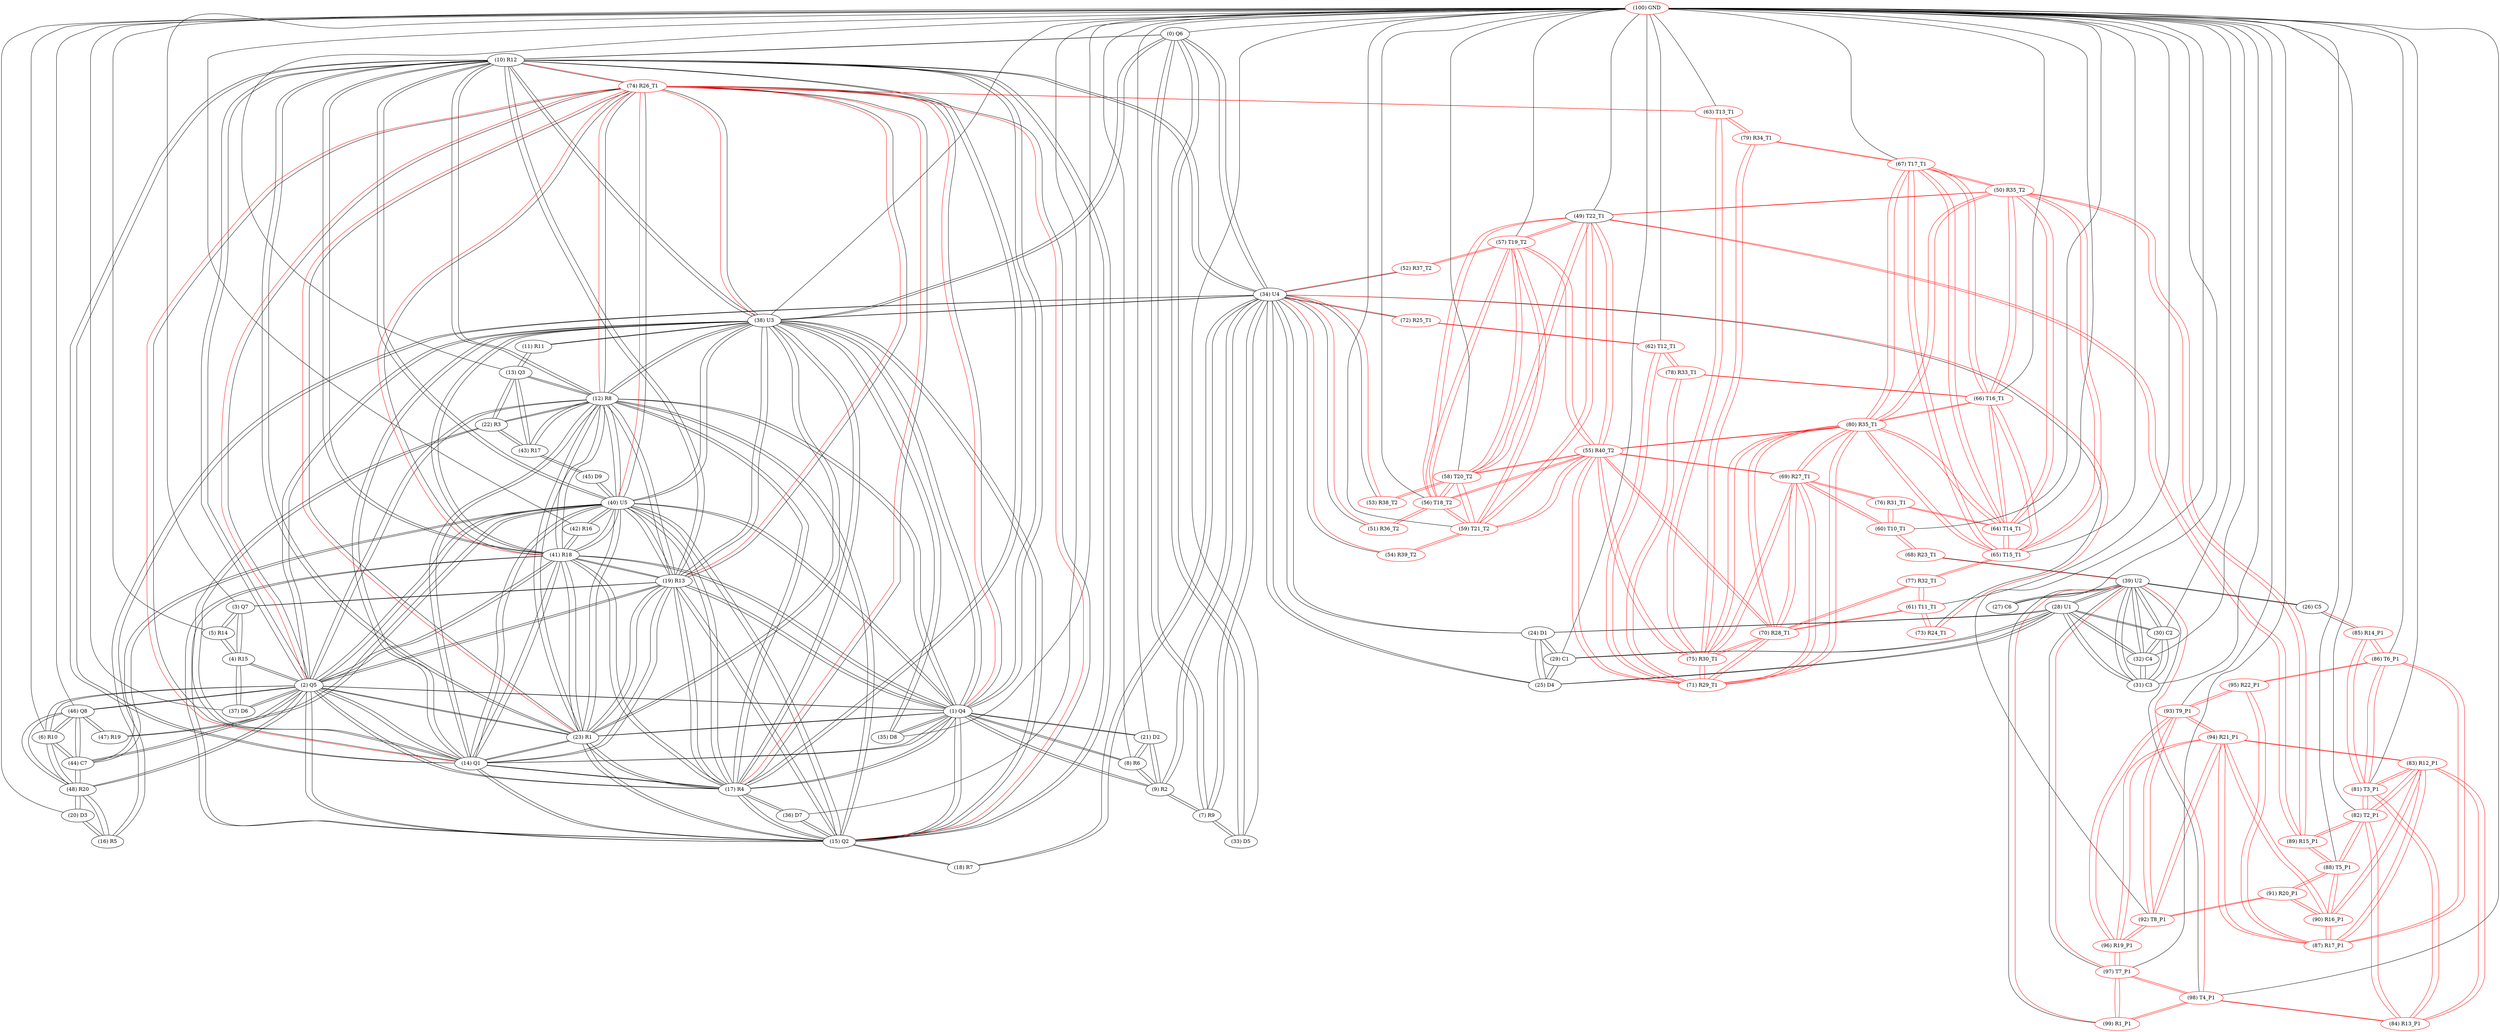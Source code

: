 graph {
	0 [label="(0) Q6"]
	10 [label="(10) R12"]
	34 [label="(34) U4"]
	38 [label="(38) U3"]
	7 [label="(7) R9"]
	33 [label="(33) D5"]
	1 [label="(1) Q4"]
	2 [label="(2) Q5"]
	12 [label="(12) R8"]
	41 [label="(41) R18"]
	40 [label="(40) U5"]
	38 [label="(38) U3"]
	15 [label="(15) Q2"]
	17 [label="(17) R4"]
	14 [label="(14) Q1"]
	23 [label="(23) R1"]
	19 [label="(19) R13"]
	10 [label="(10) R12"]
	74 [label="(74) R26_T1"]
	35 [label="(35) D8"]
	9 [label="(9) R2"]
	8 [label="(8) R6"]
	21 [label="(21) D2"]
	2 [label="(2) Q5"]
	1 [label="(1) Q4"]
	12 [label="(12) R8"]
	41 [label="(41) R18"]
	40 [label="(40) U5"]
	38 [label="(38) U3"]
	15 [label="(15) Q2"]
	17 [label="(17) R4"]
	14 [label="(14) Q1"]
	23 [label="(23) R1"]
	19 [label="(19) R13"]
	10 [label="(10) R12"]
	74 [label="(74) R26_T1"]
	6 [label="(6) R10"]
	48 [label="(48) R20"]
	44 [label="(44) C7"]
	46 [label="(46) Q8"]
	4 [label="(4) R15"]
	37 [label="(37) D6"]
	3 [label="(3) Q7"]
	4 [label="(4) R15"]
	5 [label="(5) R14"]
	19 [label="(19) R13"]
	4 [label="(4) R15"]
	3 [label="(3) Q7"]
	5 [label="(5) R14"]
	2 [label="(2) Q5"]
	37 [label="(37) D6"]
	5 [label="(5) R14"]
	3 [label="(3) Q7"]
	4 [label="(4) R15"]
	6 [label="(6) R10"]
	2 [label="(2) Q5"]
	48 [label="(48) R20"]
	44 [label="(44) C7"]
	46 [label="(46) Q8"]
	7 [label="(7) R9"]
	34 [label="(34) U4"]
	9 [label="(9) R2"]
	0 [label="(0) Q6"]
	33 [label="(33) D5"]
	8 [label="(8) R6"]
	1 [label="(1) Q4"]
	9 [label="(9) R2"]
	21 [label="(21) D2"]
	9 [label="(9) R2"]
	34 [label="(34) U4"]
	7 [label="(7) R9"]
	1 [label="(1) Q4"]
	8 [label="(8) R6"]
	21 [label="(21) D2"]
	10 [label="(10) R12"]
	2 [label="(2) Q5"]
	1 [label="(1) Q4"]
	12 [label="(12) R8"]
	41 [label="(41) R18"]
	40 [label="(40) U5"]
	38 [label="(38) U3"]
	15 [label="(15) Q2"]
	17 [label="(17) R4"]
	14 [label="(14) Q1"]
	23 [label="(23) R1"]
	19 [label="(19) R13"]
	74 [label="(74) R26_T1"]
	0 [label="(0) Q6"]
	34 [label="(34) U4"]
	11 [label="(11) R11"]
	38 [label="(38) U3"]
	13 [label="(13) Q3"]
	12 [label="(12) R8"]
	2 [label="(2) Q5"]
	1 [label="(1) Q4"]
	41 [label="(41) R18"]
	40 [label="(40) U5"]
	38 [label="(38) U3"]
	15 [label="(15) Q2"]
	17 [label="(17) R4"]
	14 [label="(14) Q1"]
	23 [label="(23) R1"]
	19 [label="(19) R13"]
	10 [label="(10) R12"]
	74 [label="(74) R26_T1"]
	13 [label="(13) Q3"]
	43 [label="(43) R17"]
	22 [label="(22) R3"]
	13 [label="(13) Q3"]
	12 [label="(12) R8"]
	43 [label="(43) R17"]
	22 [label="(22) R3"]
	11 [label="(11) R11"]
	14 [label="(14) Q1"]
	2 [label="(2) Q5"]
	1 [label="(1) Q4"]
	12 [label="(12) R8"]
	41 [label="(41) R18"]
	40 [label="(40) U5"]
	38 [label="(38) U3"]
	15 [label="(15) Q2"]
	17 [label="(17) R4"]
	23 [label="(23) R1"]
	19 [label="(19) R13"]
	10 [label="(10) R12"]
	74 [label="(74) R26_T1"]
	22 [label="(22) R3"]
	15 [label="(15) Q2"]
	2 [label="(2) Q5"]
	1 [label="(1) Q4"]
	12 [label="(12) R8"]
	41 [label="(41) R18"]
	40 [label="(40) U5"]
	38 [label="(38) U3"]
	17 [label="(17) R4"]
	14 [label="(14) Q1"]
	23 [label="(23) R1"]
	19 [label="(19) R13"]
	10 [label="(10) R12"]
	74 [label="(74) R26_T1"]
	36 [label="(36) D7"]
	18 [label="(18) R7"]
	16 [label="(16) R5"]
	34 [label="(34) U4"]
	48 [label="(48) R20"]
	20 [label="(20) D3"]
	17 [label="(17) R4"]
	2 [label="(2) Q5"]
	1 [label="(1) Q4"]
	12 [label="(12) R8"]
	41 [label="(41) R18"]
	40 [label="(40) U5"]
	38 [label="(38) U3"]
	15 [label="(15) Q2"]
	14 [label="(14) Q1"]
	23 [label="(23) R1"]
	19 [label="(19) R13"]
	10 [label="(10) R12"]
	74 [label="(74) R26_T1"]
	36 [label="(36) D7"]
	18 [label="(18) R7"]
	34 [label="(34) U4"]
	15 [label="(15) Q2"]
	19 [label="(19) R13"]
	2 [label="(2) Q5"]
	1 [label="(1) Q4"]
	12 [label="(12) R8"]
	41 [label="(41) R18"]
	40 [label="(40) U5"]
	38 [label="(38) U3"]
	15 [label="(15) Q2"]
	17 [label="(17) R4"]
	14 [label="(14) Q1"]
	23 [label="(23) R1"]
	10 [label="(10) R12"]
	74 [label="(74) R26_T1"]
	3 [label="(3) Q7"]
	20 [label="(20) D3"]
	48 [label="(48) R20"]
	16 [label="(16) R5"]
	21 [label="(21) D2"]
	1 [label="(1) Q4"]
	9 [label="(9) R2"]
	8 [label="(8) R6"]
	22 [label="(22) R3"]
	14 [label="(14) Q1"]
	12 [label="(12) R8"]
	13 [label="(13) Q3"]
	43 [label="(43) R17"]
	23 [label="(23) R1"]
	2 [label="(2) Q5"]
	1 [label="(1) Q4"]
	12 [label="(12) R8"]
	41 [label="(41) R18"]
	40 [label="(40) U5"]
	38 [label="(38) U3"]
	15 [label="(15) Q2"]
	17 [label="(17) R4"]
	14 [label="(14) Q1"]
	19 [label="(19) R13"]
	10 [label="(10) R12"]
	74 [label="(74) R26_T1"]
	24 [label="(24) D1"]
	34 [label="(34) U4"]
	25 [label="(25) D4"]
	28 [label="(28) U1"]
	29 [label="(29) C1"]
	25 [label="(25) D4"]
	34 [label="(34) U4"]
	24 [label="(24) D1"]
	28 [label="(28) U1"]
	29 [label="(29) C1"]
	26 [label="(26) C5"]
	85 [label="(85) R14_P1"]
	39 [label="(39) U2"]
	27 [label="(27) C6"]
	39 [label="(39) U2"]
	28 [label="(28) U1"]
	39 [label="(39) U2"]
	31 [label="(31) C3"]
	32 [label="(32) C4"]
	30 [label="(30) C2"]
	24 [label="(24) D1"]
	25 [label="(25) D4"]
	29 [label="(29) C1"]
	29 [label="(29) C1"]
	24 [label="(24) D1"]
	25 [label="(25) D4"]
	28 [label="(28) U1"]
	30 [label="(30) C2"]
	39 [label="(39) U2"]
	28 [label="(28) U1"]
	31 [label="(31) C3"]
	32 [label="(32) C4"]
	31 [label="(31) C3"]
	39 [label="(39) U2"]
	28 [label="(28) U1"]
	32 [label="(32) C4"]
	30 [label="(30) C2"]
	32 [label="(32) C4"]
	39 [label="(39) U2"]
	28 [label="(28) U1"]
	31 [label="(31) C3"]
	30 [label="(30) C2"]
	33 [label="(33) D5"]
	0 [label="(0) Q6"]
	7 [label="(7) R9"]
	34 [label="(34) U4"]
	18 [label="(18) R7"]
	0 [label="(0) Q6"]
	10 [label="(10) R12"]
	38 [label="(38) U3"]
	24 [label="(24) D1"]
	52 [label="(52) R37_T2"]
	53 [label="(53) R38_T2"]
	54 [label="(54) R39_T2"]
	73 [label="(73) R24_T1"]
	51 [label="(51) R36_T2"]
	72 [label="(72) R25_T1"]
	16 [label="(16) R5"]
	7 [label="(7) R9"]
	9 [label="(9) R2"]
	25 [label="(25) D4"]
	35 [label="(35) D8"]
	1 [label="(1) Q4"]
	38 [label="(38) U3"]
	36 [label="(36) D7"]
	17 [label="(17) R4"]
	15 [label="(15) Q2"]
	37 [label="(37) D6"]
	4 [label="(4) R15"]
	2 [label="(2) Q5"]
	38 [label="(38) U3"]
	2 [label="(2) Q5"]
	1 [label="(1) Q4"]
	12 [label="(12) R8"]
	41 [label="(41) R18"]
	40 [label="(40) U5"]
	15 [label="(15) Q2"]
	17 [label="(17) R4"]
	14 [label="(14) Q1"]
	23 [label="(23) R1"]
	19 [label="(19) R13"]
	10 [label="(10) R12"]
	74 [label="(74) R26_T1"]
	0 [label="(0) Q6"]
	34 [label="(34) U4"]
	35 [label="(35) D8"]
	11 [label="(11) R11"]
	39 [label="(39) U2"]
	28 [label="(28) U1"]
	31 [label="(31) C3"]
	32 [label="(32) C4"]
	30 [label="(30) C2"]
	68 [label="(68) R23_T1"]
	27 [label="(27) C6"]
	26 [label="(26) C5"]
	99 [label="(99) R1_P1"]
	98 [label="(98) T4_P1"]
	97 [label="(97) T7_P1"]
	40 [label="(40) U5"]
	2 [label="(2) Q5"]
	1 [label="(1) Q4"]
	12 [label="(12) R8"]
	41 [label="(41) R18"]
	38 [label="(38) U3"]
	15 [label="(15) Q2"]
	17 [label="(17) R4"]
	14 [label="(14) Q1"]
	23 [label="(23) R1"]
	19 [label="(19) R13"]
	10 [label="(10) R12"]
	74 [label="(74) R26_T1"]
	47 [label="(47) R19"]
	44 [label="(44) C7"]
	42 [label="(42) R16"]
	45 [label="(45) D9"]
	41 [label="(41) R18"]
	2 [label="(2) Q5"]
	1 [label="(1) Q4"]
	12 [label="(12) R8"]
	40 [label="(40) U5"]
	38 [label="(38) U3"]
	15 [label="(15) Q2"]
	17 [label="(17) R4"]
	14 [label="(14) Q1"]
	23 [label="(23) R1"]
	19 [label="(19) R13"]
	10 [label="(10) R12"]
	74 [label="(74) R26_T1"]
	42 [label="(42) R16"]
	42 [label="(42) R16"]
	41 [label="(41) R18"]
	40 [label="(40) U5"]
	43 [label="(43) R17"]
	45 [label="(45) D9"]
	12 [label="(12) R8"]
	13 [label="(13) Q3"]
	22 [label="(22) R3"]
	44 [label="(44) C7"]
	40 [label="(40) U5"]
	6 [label="(6) R10"]
	2 [label="(2) Q5"]
	48 [label="(48) R20"]
	46 [label="(46) Q8"]
	45 [label="(45) D9"]
	43 [label="(43) R17"]
	40 [label="(40) U5"]
	46 [label="(46) Q8"]
	47 [label="(47) R19"]
	6 [label="(6) R10"]
	2 [label="(2) Q5"]
	48 [label="(48) R20"]
	44 [label="(44) C7"]
	47 [label="(47) R19"]
	40 [label="(40) U5"]
	46 [label="(46) Q8"]
	48 [label="(48) R20"]
	6 [label="(6) R10"]
	2 [label="(2) Q5"]
	44 [label="(44) C7"]
	46 [label="(46) Q8"]
	20 [label="(20) D3"]
	16 [label="(16) R5"]
	49 [label="(49) T22_T1"]
	57 [label="(57) T19_T2"]
	58 [label="(58) T20_T2"]
	59 [label="(59) T21_T2"]
	56 [label="(56) T18_T2"]
	55 [label="(55) R40_T2"]
	89 [label="(89) R15_P1"]
	50 [label="(50) R35_T2"]
	50 [label="(50) R35_T2" color=red]
	65 [label="(65) T15_T1"]
	66 [label="(66) T16_T1"]
	64 [label="(64) T14_T1"]
	67 [label="(67) T17_T1"]
	80 [label="(80) R35_T1"]
	89 [label="(89) R15_P1"]
	49 [label="(49) T22_T1"]
	51 [label="(51) R36_T2" color=red]
	34 [label="(34) U4"]
	56 [label="(56) T18_T2"]
	52 [label="(52) R37_T2" color=red]
	34 [label="(34) U4"]
	57 [label="(57) T19_T2"]
	53 [label="(53) R38_T2" color=red]
	34 [label="(34) U4"]
	58 [label="(58) T20_T2"]
	54 [label="(54) R39_T2" color=red]
	34 [label="(34) U4"]
	59 [label="(59) T21_T2"]
	55 [label="(55) R40_T2" color=red]
	57 [label="(57) T19_T2"]
	58 [label="(58) T20_T2"]
	59 [label="(59) T21_T2"]
	49 [label="(49) T22_T1"]
	56 [label="(56) T18_T2"]
	71 [label="(71) R29_T1"]
	70 [label="(70) R28_T1"]
	75 [label="(75) R30_T1"]
	69 [label="(69) R27_T1"]
	80 [label="(80) R35_T1"]
	56 [label="(56) T18_T2" color=red]
	57 [label="(57) T19_T2"]
	58 [label="(58) T20_T2"]
	59 [label="(59) T21_T2"]
	49 [label="(49) T22_T1"]
	55 [label="(55) R40_T2"]
	51 [label="(51) R36_T2"]
	57 [label="(57) T19_T2" color=red]
	58 [label="(58) T20_T2"]
	59 [label="(59) T21_T2"]
	49 [label="(49) T22_T1"]
	56 [label="(56) T18_T2"]
	55 [label="(55) R40_T2"]
	52 [label="(52) R37_T2"]
	58 [label="(58) T20_T2" color=red]
	57 [label="(57) T19_T2"]
	59 [label="(59) T21_T2"]
	49 [label="(49) T22_T1"]
	56 [label="(56) T18_T2"]
	55 [label="(55) R40_T2"]
	53 [label="(53) R38_T2"]
	59 [label="(59) T21_T2" color=red]
	57 [label="(57) T19_T2"]
	58 [label="(58) T20_T2"]
	49 [label="(49) T22_T1"]
	56 [label="(56) T18_T2"]
	55 [label="(55) R40_T2"]
	54 [label="(54) R39_T2"]
	60 [label="(60) T10_T1" color=red]
	68 [label="(68) R23_T1"]
	69 [label="(69) R27_T1"]
	76 [label="(76) R31_T1"]
	61 [label="(61) T11_T1" color=red]
	73 [label="(73) R24_T1"]
	77 [label="(77) R32_T1"]
	70 [label="(70) R28_T1"]
	62 [label="(62) T12_T1" color=red]
	78 [label="(78) R33_T1"]
	71 [label="(71) R29_T1"]
	72 [label="(72) R25_T1"]
	63 [label="(63) T13_T1" color=red]
	75 [label="(75) R30_T1"]
	79 [label="(79) R34_T1"]
	74 [label="(74) R26_T1"]
	64 [label="(64) T14_T1" color=red]
	65 [label="(65) T15_T1"]
	66 [label="(66) T16_T1"]
	67 [label="(67) T17_T1"]
	50 [label="(50) R35_T2"]
	80 [label="(80) R35_T1"]
	76 [label="(76) R31_T1"]
	65 [label="(65) T15_T1" color=red]
	66 [label="(66) T16_T1"]
	64 [label="(64) T14_T1"]
	67 [label="(67) T17_T1"]
	50 [label="(50) R35_T2"]
	80 [label="(80) R35_T1"]
	77 [label="(77) R32_T1"]
	66 [label="(66) T16_T1" color=red]
	65 [label="(65) T15_T1"]
	64 [label="(64) T14_T1"]
	67 [label="(67) T17_T1"]
	50 [label="(50) R35_T2"]
	80 [label="(80) R35_T1"]
	78 [label="(78) R33_T1"]
	67 [label="(67) T17_T1" color=red]
	65 [label="(65) T15_T1"]
	66 [label="(66) T16_T1"]
	64 [label="(64) T14_T1"]
	50 [label="(50) R35_T2"]
	80 [label="(80) R35_T1"]
	79 [label="(79) R34_T1"]
	68 [label="(68) R23_T1" color=red]
	39 [label="(39) U2"]
	60 [label="(60) T10_T1"]
	69 [label="(69) R27_T1" color=red]
	55 [label="(55) R40_T2"]
	71 [label="(71) R29_T1"]
	70 [label="(70) R28_T1"]
	75 [label="(75) R30_T1"]
	80 [label="(80) R35_T1"]
	60 [label="(60) T10_T1"]
	76 [label="(76) R31_T1"]
	70 [label="(70) R28_T1" color=red]
	55 [label="(55) R40_T2"]
	71 [label="(71) R29_T1"]
	75 [label="(75) R30_T1"]
	69 [label="(69) R27_T1"]
	80 [label="(80) R35_T1"]
	77 [label="(77) R32_T1"]
	61 [label="(61) T11_T1"]
	71 [label="(71) R29_T1" color=red]
	55 [label="(55) R40_T2"]
	70 [label="(70) R28_T1"]
	75 [label="(75) R30_T1"]
	69 [label="(69) R27_T1"]
	80 [label="(80) R35_T1"]
	78 [label="(78) R33_T1"]
	62 [label="(62) T12_T1"]
	72 [label="(72) R25_T1" color=red]
	34 [label="(34) U4"]
	62 [label="(62) T12_T1"]
	73 [label="(73) R24_T1" color=red]
	34 [label="(34) U4"]
	61 [label="(61) T11_T1"]
	74 [label="(74) R26_T1" color=red]
	2 [label="(2) Q5"]
	1 [label="(1) Q4"]
	12 [label="(12) R8"]
	41 [label="(41) R18"]
	40 [label="(40) U5"]
	38 [label="(38) U3"]
	15 [label="(15) Q2"]
	17 [label="(17) R4"]
	14 [label="(14) Q1"]
	23 [label="(23) R1"]
	19 [label="(19) R13"]
	10 [label="(10) R12"]
	63 [label="(63) T13_T1"]
	75 [label="(75) R30_T1" color=red]
	55 [label="(55) R40_T2"]
	71 [label="(71) R29_T1"]
	70 [label="(70) R28_T1"]
	69 [label="(69) R27_T1"]
	80 [label="(80) R35_T1"]
	79 [label="(79) R34_T1"]
	63 [label="(63) T13_T1"]
	76 [label="(76) R31_T1" color=red]
	69 [label="(69) R27_T1"]
	60 [label="(60) T10_T1"]
	64 [label="(64) T14_T1"]
	77 [label="(77) R32_T1" color=red]
	65 [label="(65) T15_T1"]
	61 [label="(61) T11_T1"]
	70 [label="(70) R28_T1"]
	78 [label="(78) R33_T1" color=red]
	66 [label="(66) T16_T1"]
	62 [label="(62) T12_T1"]
	71 [label="(71) R29_T1"]
	79 [label="(79) R34_T1" color=red]
	67 [label="(67) T17_T1"]
	75 [label="(75) R30_T1"]
	63 [label="(63) T13_T1"]
	80 [label="(80) R35_T1" color=red]
	65 [label="(65) T15_T1"]
	66 [label="(66) T16_T1"]
	64 [label="(64) T14_T1"]
	67 [label="(67) T17_T1"]
	50 [label="(50) R35_T2"]
	55 [label="(55) R40_T2"]
	71 [label="(71) R29_T1"]
	70 [label="(70) R28_T1"]
	75 [label="(75) R30_T1"]
	69 [label="(69) R27_T1"]
	81 [label="(81) T3_P1" color=red]
	85 [label="(85) R14_P1"]
	86 [label="(86) T6_P1"]
	84 [label="(84) R13_P1"]
	83 [label="(83) R12_P1"]
	82 [label="(82) T2_P1"]
	82 [label="(82) T2_P1" color=red]
	84 [label="(84) R13_P1"]
	81 [label="(81) T3_P1"]
	83 [label="(83) R12_P1"]
	88 [label="(88) T5_P1"]
	89 [label="(89) R15_P1"]
	83 [label="(83) R12_P1" color=red]
	94 [label="(94) R21_P1"]
	90 [label="(90) R16_P1"]
	87 [label="(87) R17_P1"]
	84 [label="(84) R13_P1"]
	81 [label="(81) T3_P1"]
	82 [label="(82) T2_P1"]
	84 [label="(84) R13_P1" color=red]
	98 [label="(98) T4_P1"]
	81 [label="(81) T3_P1"]
	83 [label="(83) R12_P1"]
	82 [label="(82) T2_P1"]
	85 [label="(85) R14_P1" color=red]
	26 [label="(26) C5"]
	81 [label="(81) T3_P1"]
	86 [label="(86) T6_P1"]
	86 [label="(86) T6_P1" color=red]
	85 [label="(85) R14_P1"]
	81 [label="(81) T3_P1"]
	95 [label="(95) R22_P1"]
	87 [label="(87) R17_P1"]
	87 [label="(87) R17_P1" color=red]
	94 [label="(94) R21_P1"]
	90 [label="(90) R16_P1"]
	83 [label="(83) R12_P1"]
	95 [label="(95) R22_P1"]
	86 [label="(86) T6_P1"]
	88 [label="(88) T5_P1" color=red]
	82 [label="(82) T2_P1"]
	89 [label="(89) R15_P1"]
	90 [label="(90) R16_P1"]
	91 [label="(91) R20_P1"]
	89 [label="(89) R15_P1" color=red]
	49 [label="(49) T22_T1"]
	50 [label="(50) R35_T2"]
	82 [label="(82) T2_P1"]
	88 [label="(88) T5_P1"]
	90 [label="(90) R16_P1" color=red]
	94 [label="(94) R21_P1"]
	83 [label="(83) R12_P1"]
	87 [label="(87) R17_P1"]
	88 [label="(88) T5_P1"]
	91 [label="(91) R20_P1"]
	91 [label="(91) R20_P1" color=red]
	92 [label="(92) T8_P1"]
	90 [label="(90) R16_P1"]
	88 [label="(88) T5_P1"]
	92 [label="(92) T8_P1" color=red]
	93 [label="(93) T9_P1"]
	94 [label="(94) R21_P1"]
	96 [label="(96) R19_P1"]
	91 [label="(91) R20_P1"]
	93 [label="(93) T9_P1" color=red]
	95 [label="(95) R22_P1"]
	94 [label="(94) R21_P1"]
	92 [label="(92) T8_P1"]
	96 [label="(96) R19_P1"]
	94 [label="(94) R21_P1" color=red]
	90 [label="(90) R16_P1"]
	83 [label="(83) R12_P1"]
	87 [label="(87) R17_P1"]
	93 [label="(93) T9_P1"]
	92 [label="(92) T8_P1"]
	96 [label="(96) R19_P1"]
	95 [label="(95) R22_P1" color=red]
	93 [label="(93) T9_P1"]
	86 [label="(86) T6_P1"]
	87 [label="(87) R17_P1"]
	96 [label="(96) R19_P1" color=red]
	93 [label="(93) T9_P1"]
	94 [label="(94) R21_P1"]
	92 [label="(92) T8_P1"]
	97 [label="(97) T7_P1"]
	97 [label="(97) T7_P1" color=red]
	99 [label="(99) R1_P1"]
	98 [label="(98) T4_P1"]
	39 [label="(39) U2"]
	96 [label="(96) R19_P1"]
	98 [label="(98) T4_P1" color=red]
	84 [label="(84) R13_P1"]
	99 [label="(99) R1_P1"]
	97 [label="(97) T7_P1"]
	39 [label="(39) U2"]
	99 [label="(99) R1_P1" color=red]
	98 [label="(98) T4_P1"]
	97 [label="(97) T7_P1"]
	39 [label="(39) U2"]
	100 [label="(100) GND" color=red]
	31 [label="(31) C3"]
	32 [label="(32) C4"]
	20 [label="(20) D3"]
	0 [label="(0) Q6"]
	21 [label="(21) D2"]
	30 [label="(30) C2"]
	38 [label="(38) U3"]
	29 [label="(29) C1"]
	42 [label="(42) R16"]
	27 [label="(27) C6"]
	6 [label="(6) R10"]
	5 [label="(5) R14"]
	3 [label="(3) Q7"]
	13 [label="(13) Q3"]
	8 [label="(8) R6"]
	33 [label="(33) D5"]
	35 [label="(35) D8"]
	46 [label="(46) Q8"]
	36 [label="(36) D7"]
	37 [label="(37) D6"]
	63 [label="(63) T13_T1"]
	56 [label="(56) T18_T2"]
	57 [label="(57) T19_T2"]
	62 [label="(62) T12_T1"]
	65 [label="(65) T15_T1"]
	64 [label="(64) T14_T1"]
	58 [label="(58) T20_T2"]
	59 [label="(59) T21_T2"]
	61 [label="(61) T11_T1"]
	60 [label="(60) T10_T1"]
	49 [label="(49) T22_T1"]
	66 [label="(66) T16_T1"]
	67 [label="(67) T17_T1"]
	81 [label="(81) T3_P1"]
	98 [label="(98) T4_P1"]
	97 [label="(97) T7_P1"]
	88 [label="(88) T5_P1"]
	93 [label="(93) T9_P1"]
	92 [label="(92) T8_P1"]
	86 [label="(86) T6_P1"]
	82 [label="(82) T2_P1"]
	0 -- 10
	0 -- 34
	0 -- 38
	0 -- 7
	0 -- 33
	1 -- 2
	1 -- 12
	1 -- 41
	1 -- 40
	1 -- 38
	1 -- 15
	1 -- 17
	1 -- 14
	1 -- 23
	1 -- 19
	1 -- 10
	1 -- 74
	1 -- 35
	1 -- 9
	1 -- 8
	1 -- 21
	2 -- 1
	2 -- 12
	2 -- 41
	2 -- 40
	2 -- 38
	2 -- 15
	2 -- 17
	2 -- 14
	2 -- 23
	2 -- 19
	2 -- 10
	2 -- 74
	2 -- 6
	2 -- 48
	2 -- 44
	2 -- 46
	2 -- 4
	2 -- 37
	3 -- 4
	3 -- 5
	3 -- 19
	4 -- 3
	4 -- 5
	4 -- 2
	4 -- 37
	5 -- 3
	5 -- 4
	6 -- 2
	6 -- 48
	6 -- 44
	6 -- 46
	7 -- 34
	7 -- 9
	7 -- 0
	7 -- 33
	8 -- 1
	8 -- 9
	8 -- 21
	9 -- 34
	9 -- 7
	9 -- 1
	9 -- 8
	9 -- 21
	10 -- 2
	10 -- 1
	10 -- 12
	10 -- 41
	10 -- 40
	10 -- 38
	10 -- 15
	10 -- 17
	10 -- 14
	10 -- 23
	10 -- 19
	10 -- 74
	10 -- 0
	10 -- 34
	11 -- 38
	11 -- 13
	12 -- 2
	12 -- 1
	12 -- 41
	12 -- 40
	12 -- 38
	12 -- 15
	12 -- 17
	12 -- 14
	12 -- 23
	12 -- 19
	12 -- 10
	12 -- 74
	12 -- 13
	12 -- 43
	12 -- 22
	13 -- 12
	13 -- 43
	13 -- 22
	13 -- 11
	14 -- 2
	14 -- 1
	14 -- 12
	14 -- 41
	14 -- 40
	14 -- 38
	14 -- 15
	14 -- 17
	14 -- 23
	14 -- 19
	14 -- 10
	14 -- 74
	14 -- 22
	15 -- 2
	15 -- 1
	15 -- 12
	15 -- 41
	15 -- 40
	15 -- 38
	15 -- 17
	15 -- 14
	15 -- 23
	15 -- 19
	15 -- 10
	15 -- 74
	15 -- 36
	15 -- 18
	16 -- 34
	16 -- 48
	16 -- 20
	17 -- 2
	17 -- 1
	17 -- 12
	17 -- 41
	17 -- 40
	17 -- 38
	17 -- 15
	17 -- 14
	17 -- 23
	17 -- 19
	17 -- 10
	17 -- 74
	17 -- 36
	18 -- 34
	18 -- 15
	19 -- 2
	19 -- 1
	19 -- 12
	19 -- 41
	19 -- 40
	19 -- 38
	19 -- 15
	19 -- 17
	19 -- 14
	19 -- 23
	19 -- 10
	19 -- 74
	19 -- 3
	20 -- 48
	20 -- 16
	21 -- 1
	21 -- 9
	21 -- 8
	22 -- 14
	22 -- 12
	22 -- 13
	22 -- 43
	23 -- 2
	23 -- 1
	23 -- 12
	23 -- 41
	23 -- 40
	23 -- 38
	23 -- 15
	23 -- 17
	23 -- 14
	23 -- 19
	23 -- 10
	23 -- 74
	24 -- 34
	24 -- 25
	24 -- 28
	24 -- 29
	25 -- 34
	25 -- 24
	25 -- 28
	25 -- 29
	26 -- 85
	26 -- 39
	27 -- 39
	28 -- 39
	28 -- 31
	28 -- 32
	28 -- 30
	28 -- 24
	28 -- 25
	28 -- 29
	29 -- 24
	29 -- 25
	29 -- 28
	30 -- 39
	30 -- 28
	30 -- 31
	30 -- 32
	31 -- 39
	31 -- 28
	31 -- 32
	31 -- 30
	32 -- 39
	32 -- 28
	32 -- 31
	32 -- 30
	33 -- 0
	33 -- 7
	34 -- 18
	34 -- 0
	34 -- 10
	34 -- 38
	34 -- 24
	34 -- 52
	34 -- 53
	34 -- 54
	34 -- 73
	34 -- 51
	34 -- 72
	34 -- 16
	34 -- 7
	34 -- 9
	34 -- 25
	35 -- 1
	35 -- 38
	36 -- 17
	36 -- 15
	37 -- 4
	37 -- 2
	38 -- 2
	38 -- 1
	38 -- 12
	38 -- 41
	38 -- 40
	38 -- 15
	38 -- 17
	38 -- 14
	38 -- 23
	38 -- 19
	38 -- 10
	38 -- 74
	38 -- 0
	38 -- 34
	38 -- 35
	38 -- 11
	39 -- 28
	39 -- 31
	39 -- 32
	39 -- 30
	39 -- 68
	39 -- 27
	39 -- 26
	39 -- 99
	39 -- 98
	39 -- 97
	40 -- 2
	40 -- 1
	40 -- 12
	40 -- 41
	40 -- 38
	40 -- 15
	40 -- 17
	40 -- 14
	40 -- 23
	40 -- 19
	40 -- 10
	40 -- 74
	40 -- 47
	40 -- 44
	40 -- 42
	40 -- 45
	41 -- 2
	41 -- 1
	41 -- 12
	41 -- 40
	41 -- 38
	41 -- 15
	41 -- 17
	41 -- 14
	41 -- 23
	41 -- 19
	41 -- 10
	41 -- 74
	41 -- 42
	42 -- 41
	42 -- 40
	43 -- 45
	43 -- 12
	43 -- 13
	43 -- 22
	44 -- 40
	44 -- 6
	44 -- 2
	44 -- 48
	44 -- 46
	45 -- 43
	45 -- 40
	46 -- 47
	46 -- 6
	46 -- 2
	46 -- 48
	46 -- 44
	47 -- 40
	47 -- 46
	48 -- 6
	48 -- 2
	48 -- 44
	48 -- 46
	48 -- 20
	48 -- 16
	49 -- 57 [color=red]
	49 -- 58 [color=red]
	49 -- 59 [color=red]
	49 -- 56 [color=red]
	49 -- 55 [color=red]
	49 -- 89 [color=red]
	49 -- 50 [color=red]
	50 -- 65 [color=red]
	50 -- 66 [color=red]
	50 -- 64 [color=red]
	50 -- 67 [color=red]
	50 -- 80 [color=red]
	50 -- 89 [color=red]
	50 -- 49 [color=red]
	51 -- 34 [color=red]
	51 -- 56 [color=red]
	52 -- 34 [color=red]
	52 -- 57 [color=red]
	53 -- 34 [color=red]
	53 -- 58 [color=red]
	54 -- 34 [color=red]
	54 -- 59 [color=red]
	55 -- 57 [color=red]
	55 -- 58 [color=red]
	55 -- 59 [color=red]
	55 -- 49 [color=red]
	55 -- 56 [color=red]
	55 -- 71 [color=red]
	55 -- 70 [color=red]
	55 -- 75 [color=red]
	55 -- 69 [color=red]
	55 -- 80 [color=red]
	56 -- 57 [color=red]
	56 -- 58 [color=red]
	56 -- 59 [color=red]
	56 -- 49 [color=red]
	56 -- 55 [color=red]
	56 -- 51 [color=red]
	57 -- 58 [color=red]
	57 -- 59 [color=red]
	57 -- 49 [color=red]
	57 -- 56 [color=red]
	57 -- 55 [color=red]
	57 -- 52 [color=red]
	58 -- 57 [color=red]
	58 -- 59 [color=red]
	58 -- 49 [color=red]
	58 -- 56 [color=red]
	58 -- 55 [color=red]
	58 -- 53 [color=red]
	59 -- 57 [color=red]
	59 -- 58 [color=red]
	59 -- 49 [color=red]
	59 -- 56 [color=red]
	59 -- 55 [color=red]
	59 -- 54 [color=red]
	60 -- 68 [color=red]
	60 -- 69 [color=red]
	60 -- 76 [color=red]
	61 -- 73 [color=red]
	61 -- 77 [color=red]
	61 -- 70 [color=red]
	62 -- 78 [color=red]
	62 -- 71 [color=red]
	62 -- 72 [color=red]
	63 -- 75 [color=red]
	63 -- 79 [color=red]
	63 -- 74 [color=red]
	64 -- 65 [color=red]
	64 -- 66 [color=red]
	64 -- 67 [color=red]
	64 -- 50 [color=red]
	64 -- 80 [color=red]
	64 -- 76 [color=red]
	65 -- 66 [color=red]
	65 -- 64 [color=red]
	65 -- 67 [color=red]
	65 -- 50 [color=red]
	65 -- 80 [color=red]
	65 -- 77 [color=red]
	66 -- 65 [color=red]
	66 -- 64 [color=red]
	66 -- 67 [color=red]
	66 -- 50 [color=red]
	66 -- 80 [color=red]
	66 -- 78 [color=red]
	67 -- 65 [color=red]
	67 -- 66 [color=red]
	67 -- 64 [color=red]
	67 -- 50 [color=red]
	67 -- 80 [color=red]
	67 -- 79 [color=red]
	68 -- 39 [color=red]
	68 -- 60 [color=red]
	69 -- 55 [color=red]
	69 -- 71 [color=red]
	69 -- 70 [color=red]
	69 -- 75 [color=red]
	69 -- 80 [color=red]
	69 -- 60 [color=red]
	69 -- 76 [color=red]
	70 -- 55 [color=red]
	70 -- 71 [color=red]
	70 -- 75 [color=red]
	70 -- 69 [color=red]
	70 -- 80 [color=red]
	70 -- 77 [color=red]
	70 -- 61 [color=red]
	71 -- 55 [color=red]
	71 -- 70 [color=red]
	71 -- 75 [color=red]
	71 -- 69 [color=red]
	71 -- 80 [color=red]
	71 -- 78 [color=red]
	71 -- 62 [color=red]
	72 -- 34 [color=red]
	72 -- 62 [color=red]
	73 -- 34 [color=red]
	73 -- 61 [color=red]
	74 -- 2 [color=red]
	74 -- 1 [color=red]
	74 -- 12 [color=red]
	74 -- 41 [color=red]
	74 -- 40 [color=red]
	74 -- 38 [color=red]
	74 -- 15 [color=red]
	74 -- 17 [color=red]
	74 -- 14 [color=red]
	74 -- 23 [color=red]
	74 -- 19 [color=red]
	74 -- 10 [color=red]
	74 -- 63 [color=red]
	75 -- 55 [color=red]
	75 -- 71 [color=red]
	75 -- 70 [color=red]
	75 -- 69 [color=red]
	75 -- 80 [color=red]
	75 -- 79 [color=red]
	75 -- 63 [color=red]
	76 -- 69 [color=red]
	76 -- 60 [color=red]
	76 -- 64 [color=red]
	77 -- 65 [color=red]
	77 -- 61 [color=red]
	77 -- 70 [color=red]
	78 -- 66 [color=red]
	78 -- 62 [color=red]
	78 -- 71 [color=red]
	79 -- 67 [color=red]
	79 -- 75 [color=red]
	79 -- 63 [color=red]
	80 -- 65 [color=red]
	80 -- 66 [color=red]
	80 -- 64 [color=red]
	80 -- 67 [color=red]
	80 -- 50 [color=red]
	80 -- 55 [color=red]
	80 -- 71 [color=red]
	80 -- 70 [color=red]
	80 -- 75 [color=red]
	80 -- 69 [color=red]
	81 -- 85 [color=red]
	81 -- 86 [color=red]
	81 -- 84 [color=red]
	81 -- 83 [color=red]
	81 -- 82 [color=red]
	82 -- 84 [color=red]
	82 -- 81 [color=red]
	82 -- 83 [color=red]
	82 -- 88 [color=red]
	82 -- 89 [color=red]
	83 -- 94 [color=red]
	83 -- 90 [color=red]
	83 -- 87 [color=red]
	83 -- 84 [color=red]
	83 -- 81 [color=red]
	83 -- 82 [color=red]
	84 -- 98 [color=red]
	84 -- 81 [color=red]
	84 -- 83 [color=red]
	84 -- 82 [color=red]
	85 -- 26 [color=red]
	85 -- 81 [color=red]
	85 -- 86 [color=red]
	86 -- 85 [color=red]
	86 -- 81 [color=red]
	86 -- 95 [color=red]
	86 -- 87 [color=red]
	87 -- 94 [color=red]
	87 -- 90 [color=red]
	87 -- 83 [color=red]
	87 -- 95 [color=red]
	87 -- 86 [color=red]
	88 -- 82 [color=red]
	88 -- 89 [color=red]
	88 -- 90 [color=red]
	88 -- 91 [color=red]
	89 -- 49 [color=red]
	89 -- 50 [color=red]
	89 -- 82 [color=red]
	89 -- 88 [color=red]
	90 -- 94 [color=red]
	90 -- 83 [color=red]
	90 -- 87 [color=red]
	90 -- 88 [color=red]
	90 -- 91 [color=red]
	91 -- 92 [color=red]
	91 -- 90 [color=red]
	91 -- 88 [color=red]
	92 -- 93 [color=red]
	92 -- 94 [color=red]
	92 -- 96 [color=red]
	92 -- 91 [color=red]
	93 -- 95 [color=red]
	93 -- 94 [color=red]
	93 -- 92 [color=red]
	93 -- 96 [color=red]
	94 -- 90 [color=red]
	94 -- 83 [color=red]
	94 -- 87 [color=red]
	94 -- 93 [color=red]
	94 -- 92 [color=red]
	94 -- 96 [color=red]
	95 -- 93 [color=red]
	95 -- 86 [color=red]
	95 -- 87 [color=red]
	96 -- 93 [color=red]
	96 -- 94 [color=red]
	96 -- 92 [color=red]
	96 -- 97 [color=red]
	97 -- 99 [color=red]
	97 -- 98 [color=red]
	97 -- 39 [color=red]
	97 -- 96 [color=red]
	98 -- 84 [color=red]
	98 -- 99 [color=red]
	98 -- 97 [color=red]
	98 -- 39 [color=red]
	99 -- 98 [color=red]
	99 -- 97 [color=red]
	99 -- 39 [color=red]
	100 -- 31
	100 -- 32
	100 -- 20
	100 -- 0
	100 -- 21
	100 -- 30
	100 -- 38
	100 -- 29
	100 -- 42
	100 -- 27
	100 -- 6
	100 -- 5
	100 -- 3
	100 -- 13
	100 -- 8
	100 -- 33
	100 -- 35
	100 -- 46
	100 -- 36
	100 -- 37
	100 -- 63
	100 -- 56
	100 -- 57
	100 -- 62
	100 -- 65
	100 -- 64
	100 -- 58
	100 -- 59
	100 -- 61
	100 -- 60
	100 -- 49
	100 -- 66
	100 -- 67
	100 -- 81
	100 -- 98
	100 -- 97
	100 -- 88
	100 -- 93
	100 -- 92
	100 -- 86
	100 -- 82
}